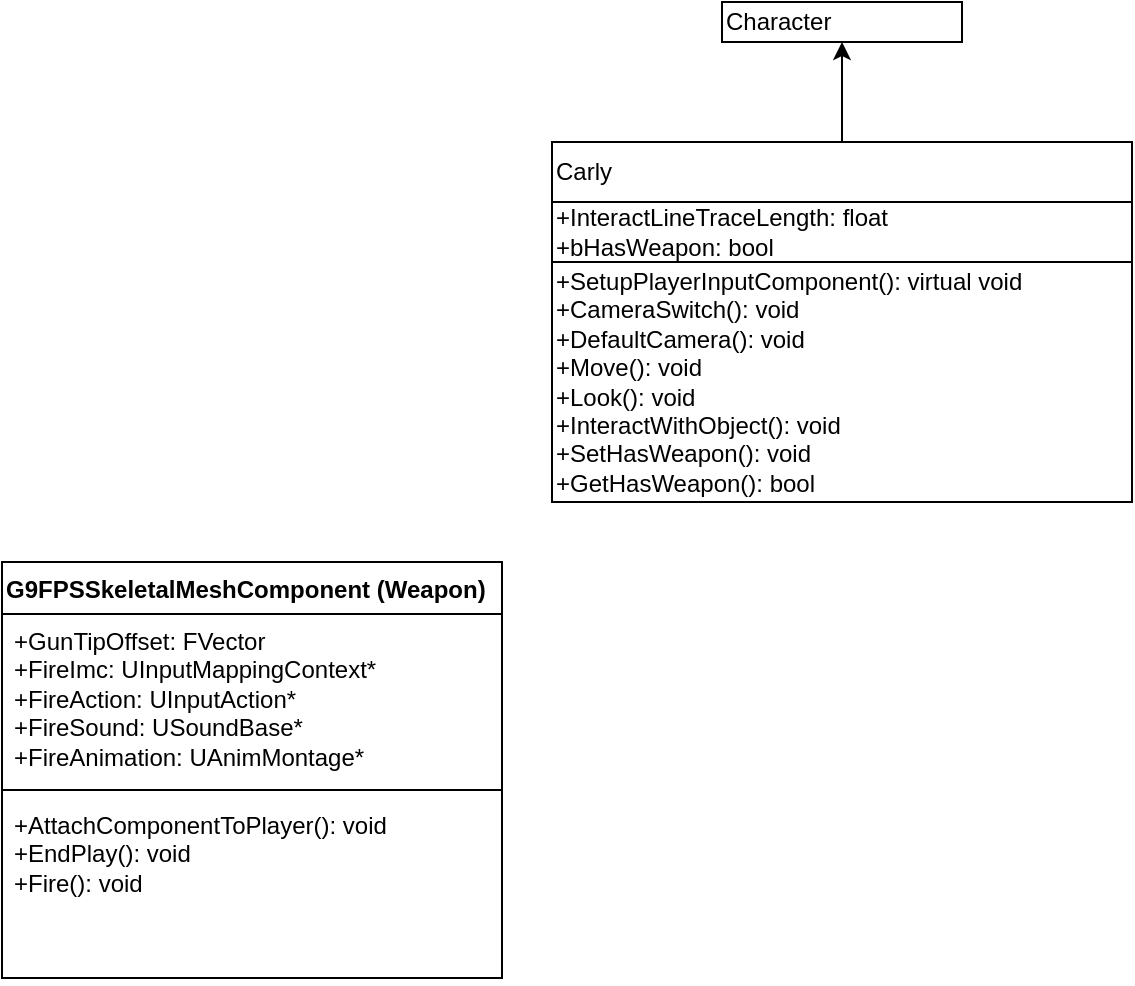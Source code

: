 <mxfile version="24.2.5" type="github">
  <diagram id="C5RBs43oDa-KdzZeNtuy" name="Page-1">
    <mxGraphModel dx="842" dy="523" grid="1" gridSize="10" guides="1" tooltips="1" connect="1" arrows="1" fold="1" page="1" pageScale="1" pageWidth="827" pageHeight="1169" math="0" shadow="0">
      <root>
        <mxCell id="WIyWlLk6GJQsqaUBKTNV-0" />
        <mxCell id="WIyWlLk6GJQsqaUBKTNV-1" parent="WIyWlLk6GJQsqaUBKTNV-0" />
        <mxCell id="V3dzcObgZ_ysOxRRDQxj-10" value="Carly" style="rounded=0;whiteSpace=wrap;html=1;align=left;" vertex="1" parent="WIyWlLk6GJQsqaUBKTNV-1">
          <mxGeometry x="315" y="100" width="290" height="30" as="geometry" />
        </mxCell>
        <mxCell id="V3dzcObgZ_ysOxRRDQxj-11" value="+InteractLineTraceLength: float&lt;div&gt;+bHasWeapon: bool&lt;/div&gt;" style="rounded=0;whiteSpace=wrap;html=1;align=left;" vertex="1" parent="WIyWlLk6GJQsqaUBKTNV-1">
          <mxGeometry x="315" y="130" width="290" height="30" as="geometry" />
        </mxCell>
        <mxCell id="V3dzcObgZ_ysOxRRDQxj-12" value="&lt;div&gt;&lt;span style=&quot;background-color: initial;&quot;&gt;+SetupPlayerInputComponent(): virtual void&lt;/span&gt;&lt;br&gt;&lt;/div&gt;&lt;div&gt;+CameraSwitch(): void&lt;/div&gt;&lt;div&gt;+DefaultCamera(): void&lt;/div&gt;&lt;div&gt;+Move(): void&lt;/div&gt;&lt;div&gt;+Look(): void&lt;/div&gt;&lt;div&gt;+InteractWithObject(): void&lt;/div&gt;&lt;div&gt;+SetHasWeapon(): void&lt;/div&gt;&lt;div&gt;+GetHasWeapon(): bool&lt;/div&gt;" style="rounded=0;whiteSpace=wrap;html=1;align=left;" vertex="1" parent="WIyWlLk6GJQsqaUBKTNV-1">
          <mxGeometry x="315" y="160" width="290" height="120" as="geometry" />
        </mxCell>
        <mxCell id="V3dzcObgZ_ysOxRRDQxj-23" value="Character" style="rounded=0;whiteSpace=wrap;html=1;align=left;" vertex="1" parent="WIyWlLk6GJQsqaUBKTNV-1">
          <mxGeometry x="400" y="30" width="120" height="20" as="geometry" />
        </mxCell>
        <mxCell id="V3dzcObgZ_ysOxRRDQxj-24" value="" style="endArrow=classic;html=1;rounded=0;entryX=0.5;entryY=1;entryDx=0;entryDy=0;exitX=0.5;exitY=0;exitDx=0;exitDy=0;" edge="1" parent="WIyWlLk6GJQsqaUBKTNV-1" source="V3dzcObgZ_ysOxRRDQxj-10" target="V3dzcObgZ_ysOxRRDQxj-23">
          <mxGeometry width="50" height="50" relative="1" as="geometry">
            <mxPoint x="490" y="240" as="sourcePoint" />
            <mxPoint x="540" y="190" as="targetPoint" />
          </mxGeometry>
        </mxCell>
        <mxCell id="V3dzcObgZ_ysOxRRDQxj-25" value="G9FPSSkeletalMeshComponent (Weapon)" style="swimlane;fontStyle=1;align=left;verticalAlign=top;childLayout=stackLayout;horizontal=1;startSize=26;horizontalStack=0;resizeParent=1;resizeParentMax=0;resizeLast=0;collapsible=1;marginBottom=0;whiteSpace=wrap;html=1;" vertex="1" parent="WIyWlLk6GJQsqaUBKTNV-1">
          <mxGeometry x="40" y="310" width="250" height="208" as="geometry" />
        </mxCell>
        <mxCell id="V3dzcObgZ_ysOxRRDQxj-26" value="+GunTipOffset: FVector&lt;div&gt;+FireImc: UInputMappingContext*&lt;/div&gt;&lt;div&gt;+FireAction: UInputAction*&lt;/div&gt;&lt;div&gt;+FireSound: USoundBase*&lt;/div&gt;&lt;div&gt;+FireAnimation: UAnimMontage*&lt;/div&gt;" style="text;strokeColor=none;fillColor=none;align=left;verticalAlign=top;spacingLeft=4;spacingRight=4;overflow=hidden;rotatable=0;points=[[0,0.5],[1,0.5]];portConstraint=eastwest;whiteSpace=wrap;html=1;" vertex="1" parent="V3dzcObgZ_ysOxRRDQxj-25">
          <mxGeometry y="26" width="250" height="84" as="geometry" />
        </mxCell>
        <mxCell id="V3dzcObgZ_ysOxRRDQxj-27" value="" style="line;strokeWidth=1;fillColor=none;align=left;verticalAlign=middle;spacingTop=-1;spacingLeft=3;spacingRight=3;rotatable=0;labelPosition=right;points=[];portConstraint=eastwest;strokeColor=inherit;" vertex="1" parent="V3dzcObgZ_ysOxRRDQxj-25">
          <mxGeometry y="110" width="250" height="8" as="geometry" />
        </mxCell>
        <mxCell id="V3dzcObgZ_ysOxRRDQxj-28" value="+AttachComponentToPlayer(): void&lt;div&gt;+EndPlay(): void&lt;/div&gt;&lt;div&gt;+Fire(): void&lt;/div&gt;" style="text;strokeColor=none;fillColor=none;align=left;verticalAlign=top;spacingLeft=4;spacingRight=4;overflow=hidden;rotatable=0;points=[[0,0.5],[1,0.5]];portConstraint=eastwest;whiteSpace=wrap;html=1;" vertex="1" parent="V3dzcObgZ_ysOxRRDQxj-25">
          <mxGeometry y="118" width="250" height="90" as="geometry" />
        </mxCell>
      </root>
    </mxGraphModel>
  </diagram>
</mxfile>
